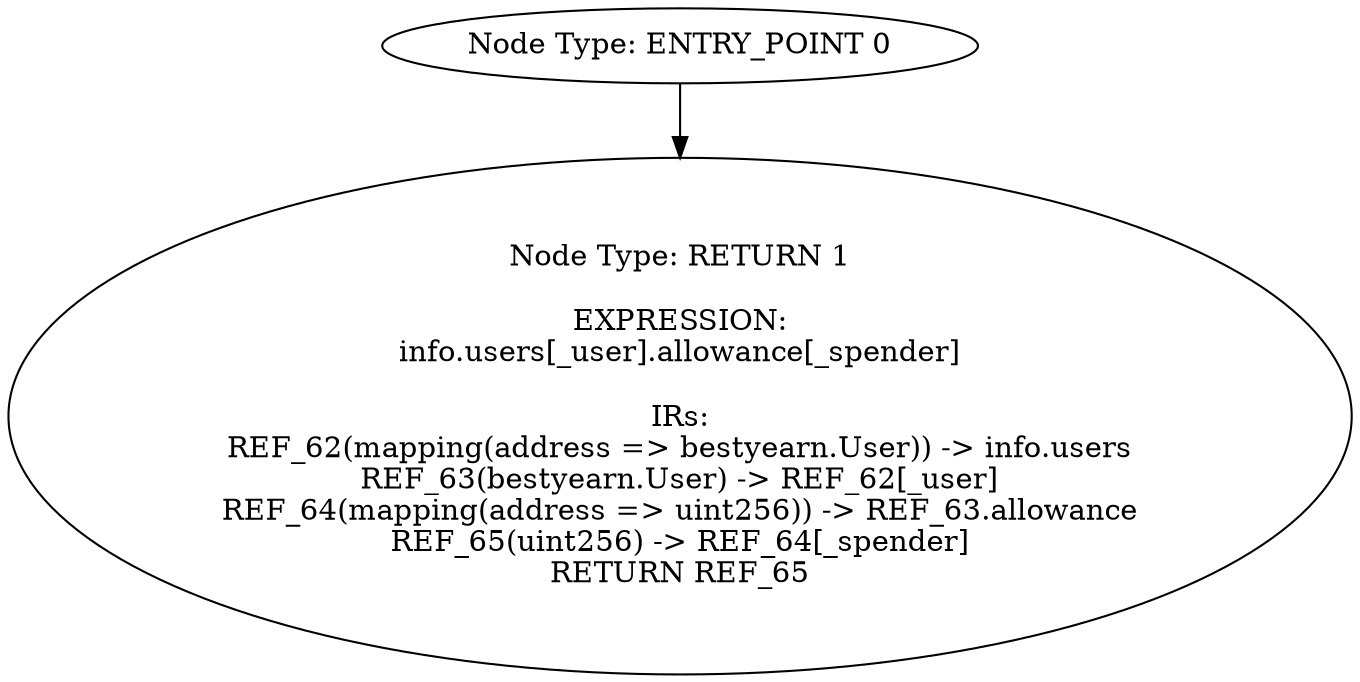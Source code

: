 digraph{
0[label="Node Type: ENTRY_POINT 0
"];
0->1;
1[label="Node Type: RETURN 1

EXPRESSION:
info.users[_user].allowance[_spender]

IRs:
REF_62(mapping(address => bestyearn.User)) -> info.users
REF_63(bestyearn.User) -> REF_62[_user]
REF_64(mapping(address => uint256)) -> REF_63.allowance
REF_65(uint256) -> REF_64[_spender]
RETURN REF_65"];
}
